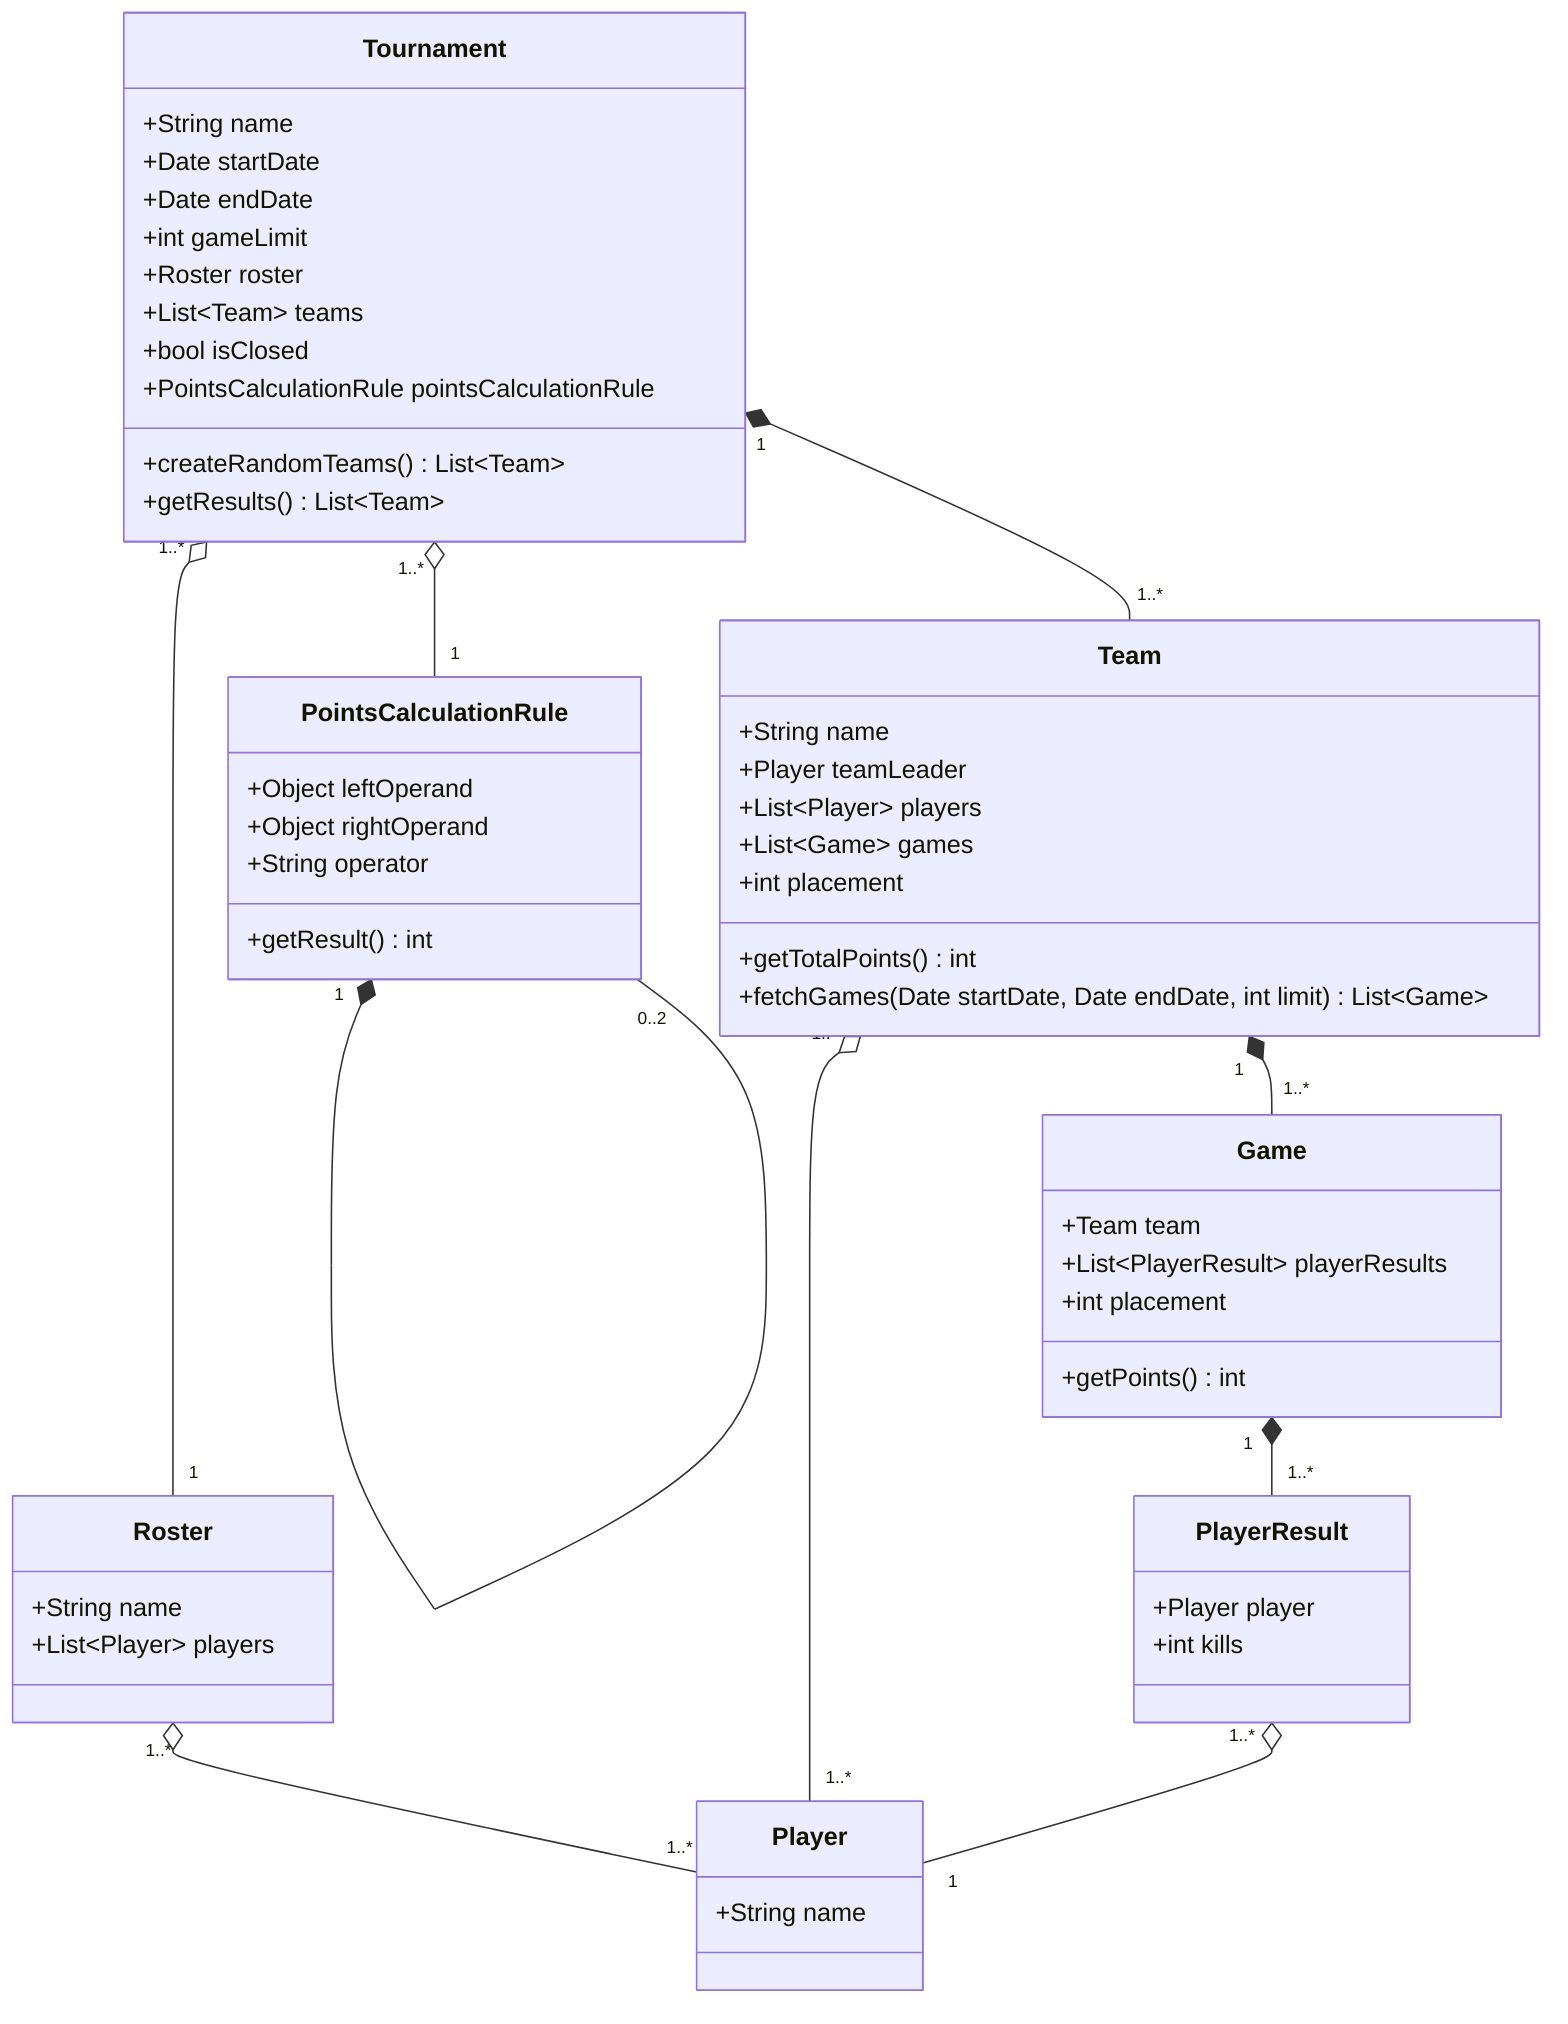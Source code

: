 classDiagram
  class Tournament {
    +String name
    +Date startDate
    +Date endDate
    +int gameLimit
    +Roster roster
    +List~Team~ teams
    +bool isClosed
    +PointsCalculationRule pointsCalculationRule

    +createRandomTeams() List~Team~
    +getResults() List~Team~
  }

  class Roster {
    +String name
    +List~Player~ players
  }

  class Player {
    +String name
  }

  class Team {
    +String name
    +Player teamLeader
    +List~Player~ players
    +List~Game~ games
    +int placement

    +getTotalPoints() int
    +fetchGames(Date startDate, Date endDate, int limit) List~Game~
  }

  class Game {
    +Team team
    +List~PlayerResult~ playerResults
    +int placement

    +getPoints() int
  }

  class PlayerResult {
    +Player player
    +int kills
  }

  class PointsCalculationRule {
    +Object leftOperand
    +Object rightOperand
    +String operator

    +getResult() int
  }

  Tournament "1..*" o-- "1" Roster
  Tournament "1..*" o-- "1" PointsCalculationRule
  Tournament "1" *-- "1..*" Team
  Roster "1..*" o-- "1..*" Player
  Team "1..*" o-- "1..*" Player
  Team "1" *-- "1..*" Game
  Game "1" *-- "1..*" PlayerResult
  PlayerResult "1..*" o-- "1" Player
  PointsCalculationRule "1" *-- "0..2" PointsCalculationRule
